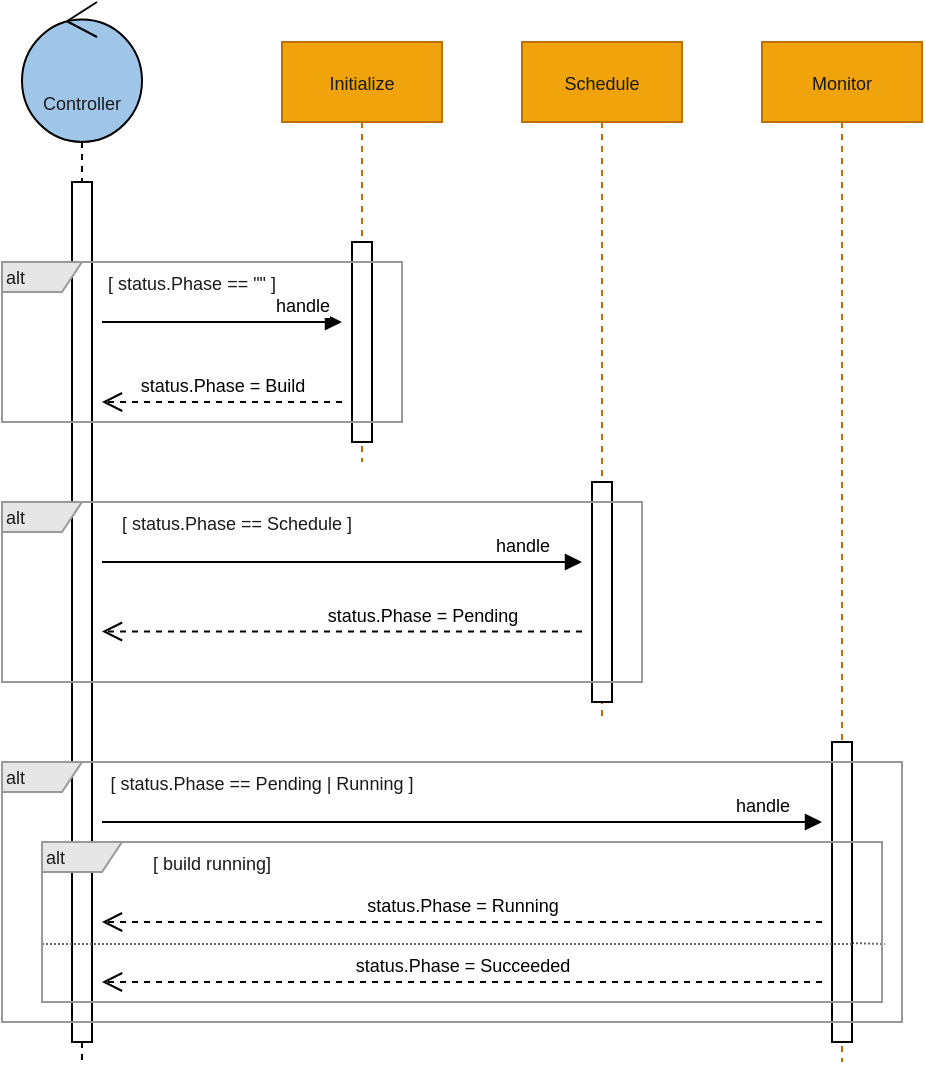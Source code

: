 <mxfile version="13.4.2" type="device"><diagram id="0Kwz7zGRW0z1vaULMuBK" name="Page-1"><mxGraphModel dx="951" dy="532" grid="1" gridSize="10" guides="1" tooltips="1" connect="1" arrows="1" fold="1" page="1" pageScale="1" pageWidth="850" pageHeight="1100" math="0" shadow="0"><root><mxCell id="0"/><mxCell id="1" parent="0"/><mxCell id="ENPpTKHMPu-JBWCp8yxi-1" value="&lt;font style=&quot;font-size: 9px&quot;&gt;Controller&lt;/font&gt;" style="shape=umlLifeline;participant=umlControl;perimeter=lifelinePerimeter;whiteSpace=wrap;html=1;container=1;collapsible=0;recursiveResize=0;verticalAlign=top;spacingTop=36;outlineConnect=0;fillColor=#9FC5E8;fontColor=#1A1A1A;size=70;" parent="1" vertex="1"><mxGeometry x="150" y="180" width="60" height="530" as="geometry"/></mxCell><mxCell id="ENPpTKHMPu-JBWCp8yxi-2" value="" style="html=1;points=[];perimeter=orthogonalPerimeter;fontColor=#1A1A1A;" parent="ENPpTKHMPu-JBWCp8yxi-1" vertex="1"><mxGeometry x="25" y="90" width="10" height="430" as="geometry"/></mxCell><mxCell id="ENPpTKHMPu-JBWCp8yxi-3" value="&lt;font style=&quot;font-size: 9px&quot;&gt;Initialize&lt;/font&gt;" style="shape=umlLifeline;perimeter=lifelinePerimeter;whiteSpace=wrap;html=1;container=1;collapsible=0;recursiveResize=0;outlineConnect=0;fillColor=#f0a30a;strokeColor=#BD7000;fontColor=#1A1A1A;" parent="1" vertex="1"><mxGeometry x="280" y="200" width="80" height="210" as="geometry"/></mxCell><mxCell id="ENPpTKHMPu-JBWCp8yxi-4" value="" style="html=1;points=[];perimeter=orthogonalPerimeter;fillColor=#ffffff;fontColor=#1A1A1A;" parent="ENPpTKHMPu-JBWCp8yxi-3" vertex="1"><mxGeometry x="35" y="100" width="10" height="100" as="geometry"/></mxCell><mxCell id="ENPpTKHMPu-JBWCp8yxi-6" value="&lt;font style=&quot;font-size: 9px&quot;&gt;Schedule&lt;/font&gt;" style="shape=umlLifeline;perimeter=lifelinePerimeter;whiteSpace=wrap;html=1;container=1;collapsible=0;recursiveResize=0;outlineConnect=0;fillColor=#f0a30a;strokeColor=#BD7000;fontColor=#1A1A1A;" parent="1" vertex="1"><mxGeometry x="400" y="200" width="80" height="340" as="geometry"/></mxCell><mxCell id="ENPpTKHMPu-JBWCp8yxi-7" value="" style="html=1;points=[];perimeter=orthogonalPerimeter;fillColor=#ffffff;fontColor=#1A1A1A;" parent="ENPpTKHMPu-JBWCp8yxi-6" vertex="1"><mxGeometry x="35" y="220" width="10" height="110" as="geometry"/></mxCell><mxCell id="ENPpTKHMPu-JBWCp8yxi-10" value="&lt;font style=&quot;font-size: 9px&quot;&gt;Monitor&lt;/font&gt;" style="shape=umlLifeline;perimeter=lifelinePerimeter;whiteSpace=wrap;html=1;container=1;collapsible=0;recursiveResize=0;outlineConnect=0;fillColor=#f0a30a;strokeColor=#BD7000;fontColor=#1A1A1A;" parent="1" vertex="1"><mxGeometry x="520" y="200" width="80" height="510" as="geometry"/></mxCell><mxCell id="ENPpTKHMPu-JBWCp8yxi-12" value="&lt;font style=&quot;font-size: 9px&quot;&gt;handle&lt;/font&gt;" style="html=1;verticalAlign=bottom;endArrow=block;" parent="1" edge="1"><mxGeometry x="0.667" width="80" relative="1" as="geometry"><mxPoint x="190" y="340" as="sourcePoint"/><mxPoint x="310" y="340" as="targetPoint"/><mxPoint as="offset"/></mxGeometry></mxCell><mxCell id="ENPpTKHMPu-JBWCp8yxi-13" value="&lt;font style=&quot;font-size: 9px&quot;&gt;status.Phase = Build&lt;/font&gt;" style="html=1;verticalAlign=bottom;endArrow=open;dashed=1;endSize=8;" parent="1" edge="1"><mxGeometry relative="1" as="geometry"><mxPoint x="310" y="380" as="sourcePoint"/><mxPoint x="190" y="380" as="targetPoint"/><mxPoint as="offset"/></mxGeometry></mxCell><mxCell id="ENPpTKHMPu-JBWCp8yxi-15" value="&lt;font style=&quot;font-size: 9px&quot;&gt;[ status.Phase == &quot;&quot; ]&lt;/font&gt;" style="text;html=1;strokeColor=none;fillColor=none;align=center;verticalAlign=middle;whiteSpace=wrap;rounded=0;fontColor=#1A1A1A;" parent="1" vertex="1"><mxGeometry x="190" y="310" width="90" height="20" as="geometry"/></mxCell><mxCell id="ENPpTKHMPu-JBWCp8yxi-16" value="&lt;font style=&quot;font-size: 9px&quot;&gt;handle&lt;/font&gt;" style="html=1;verticalAlign=bottom;endArrow=block;" parent="1" edge="1"><mxGeometry x="0.75" width="80" relative="1" as="geometry"><mxPoint x="190" y="460" as="sourcePoint"/><mxPoint x="430" y="460" as="targetPoint"/><Array as="points"><mxPoint x="330" y="460"/></Array><mxPoint as="offset"/></mxGeometry></mxCell><mxCell id="ENPpTKHMPu-JBWCp8yxi-17" value="&lt;font style=&quot;font-size: 9px&quot;&gt;status.Phase = Pending&lt;/font&gt;" style="html=1;verticalAlign=bottom;endArrow=open;dashed=1;endSize=8;" parent="1" edge="1"><mxGeometry x="-0.333" relative="1" as="geometry"><mxPoint x="430" y="494.75" as="sourcePoint"/><mxPoint x="190" y="494.75" as="targetPoint"/><mxPoint as="offset"/></mxGeometry></mxCell><mxCell id="ENPpTKHMPu-JBWCp8yxi-28" value="&lt;font style=&quot;font-size: 9px&quot;&gt;[ status.Phase == Schedule ]&lt;/font&gt;" style="text;html=1;strokeColor=none;fillColor=none;align=center;verticalAlign=middle;whiteSpace=wrap;rounded=0;fontColor=#1A1A1A;" parent="1" vertex="1"><mxGeometry x="195" y="430" width="125" height="20" as="geometry"/></mxCell><mxCell id="ENPpTKHMPu-JBWCp8yxi-31" value="&lt;font style=&quot;font-size: 9px&quot;&gt;[ build running]&lt;/font&gt;" style="text;html=1;strokeColor=none;fillColor=none;align=center;verticalAlign=middle;whiteSpace=wrap;rounded=0;fontColor=#1A1A1A;" parent="1" vertex="1"><mxGeometry x="195" y="600" width="100" height="20" as="geometry"/></mxCell><mxCell id="ENPpTKHMPu-JBWCp8yxi-47" value="&lt;font style=&quot;font-size: 9px&quot;&gt;handle&lt;/font&gt;" style="html=1;verticalAlign=bottom;endArrow=block;" parent="1" edge="1"><mxGeometry x="0.833" width="80" relative="1" as="geometry"><mxPoint x="190" y="590" as="sourcePoint"/><mxPoint x="550" y="590" as="targetPoint"/><mxPoint as="offset"/></mxGeometry></mxCell><mxCell id="ENPpTKHMPu-JBWCp8yxi-49" value="&lt;font style=&quot;font-size: 9px&quot;&gt;[ status.Phase == Pending | Running ]&lt;/font&gt;" style="text;html=1;strokeColor=none;fillColor=none;align=center;verticalAlign=middle;whiteSpace=wrap;rounded=0;fontColor=#1A1A1A;" parent="1" vertex="1"><mxGeometry x="190" y="560" width="160" height="20" as="geometry"/></mxCell><mxCell id="ENPpTKHMPu-JBWCp8yxi-50" value="&lt;font style=&quot;font-size: 9px&quot;&gt;status.Phase = Succeeded&lt;/font&gt;" style="html=1;verticalAlign=bottom;endArrow=open;dashed=1;endSize=8;" parent="1" edge="1"><mxGeometry relative="1" as="geometry"><mxPoint x="550" y="670" as="sourcePoint"/><mxPoint x="190" y="670" as="targetPoint"/><mxPoint as="offset"/></mxGeometry></mxCell><mxCell id="ENPpTKHMPu-JBWCp8yxi-53" value="" style="endArrow=none;dashed=1;html=1;dashPattern=1 1;strokeWidth=1;labelBackgroundColor=none;entryX=1.003;entryY=0.638;entryDx=0;entryDy=0;entryPerimeter=0;exitX=1;exitY=0.67;exitDx=0;exitDy=0;exitPerimeter=0;strokeColor=#666666;" parent="1" source="ENPpTKHMPu-JBWCp8yxi-11" target="ENPpTKHMPu-JBWCp8yxi-51" edge="1"><mxGeometry width="50" height="50" relative="1" as="geometry"><mxPoint x="500" y="610" as="sourcePoint"/><mxPoint x="550" y="560" as="targetPoint"/></mxGeometry></mxCell><mxCell id="ENPpTKHMPu-JBWCp8yxi-48" value="&lt;font style=&quot;font-size: 9px&quot;&gt;status.Phase = Running&lt;br&gt;&lt;/font&gt;" style="html=1;verticalAlign=bottom;endArrow=open;dashed=1;endSize=8;" parent="1" edge="1"><mxGeometry relative="1" as="geometry"><mxPoint x="550" y="640" as="sourcePoint"/><mxPoint x="190" y="640" as="targetPoint"/><mxPoint as="offset"/></mxGeometry></mxCell><mxCell id="ENPpTKHMPu-JBWCp8yxi-11" value="" style="html=1;points=[];perimeter=orthogonalPerimeter;fillColor=#ffffff;fontColor=#1A1A1A;" parent="1" vertex="1"><mxGeometry x="555" y="550" width="10" height="150" as="geometry"/></mxCell><mxCell id="HkSEN6_eQ_g982WYQpOu-1" value="" style="endArrow=none;dashed=1;html=1;dashPattern=1 1;strokeWidth=1;labelBackgroundColor=none;exitX=0;exitY=0.638;exitDx=0;exitDy=0;exitPerimeter=0;strokeColor=#666666;" edge="1" parent="1" source="ENPpTKHMPu-JBWCp8yxi-51"><mxGeometry width="50" height="50" relative="1" as="geometry"><mxPoint x="160" y="651.04" as="sourcePoint"/><mxPoint x="565" y="651" as="targetPoint"/></mxGeometry></mxCell><mxCell id="ENPpTKHMPu-JBWCp8yxi-51" value="&lt;div align=&quot;left&quot;&gt;&lt;font style=&quot;font-size: 9px&quot;&gt;alt&lt;/font&gt;&lt;/div&gt;" style="shape=umlFrame;whiteSpace=wrap;html=1;strokeColor=#999999;fontColor=#1A1A1A;width=40;height=15;fillColor=#E6E6E6;fontSize=9;labelBackgroundColor=none;swimlaneFillColor=none;align=left;" parent="1" vertex="1"><mxGeometry x="160" y="600" width="420" height="80" as="geometry"/></mxCell><mxCell id="ENPpTKHMPu-JBWCp8yxi-46" value="&lt;div align=&quot;left&quot;&gt;&lt;font style=&quot;font-size: 9px&quot;&gt;alt&lt;/font&gt;&lt;/div&gt;" style="shape=umlFrame;whiteSpace=wrap;html=1;strokeColor=#999999;fontColor=#1A1A1A;width=40;height=15;fillColor=#E6E6E6;fontSize=9;labelBackgroundColor=none;swimlaneFillColor=none;align=left;" parent="1" vertex="1"><mxGeometry x="140" y="560" width="450" height="130" as="geometry"/></mxCell><mxCell id="ENPpTKHMPu-JBWCp8yxi-27" value="&lt;div align=&quot;left&quot;&gt;&lt;font style=&quot;font-size: 9px&quot;&gt;alt&lt;/font&gt;&lt;/div&gt;" style="shape=umlFrame;whiteSpace=wrap;html=1;strokeColor=#999999;fontColor=#1A1A1A;width=40;height=15;fillColor=#E6E6E6;fontSize=9;labelBackgroundColor=none;swimlaneFillColor=none;align=left;" parent="1" vertex="1"><mxGeometry x="140" y="430" width="320" height="90" as="geometry"/></mxCell><mxCell id="ENPpTKHMPu-JBWCp8yxi-14" value="&lt;div align=&quot;left&quot;&gt;&lt;font style=&quot;font-size: 9px&quot;&gt;alt&lt;/font&gt;&lt;/div&gt;" style="shape=umlFrame;whiteSpace=wrap;html=1;strokeColor=#999999;fontColor=#1A1A1A;width=40;height=15;fillColor=#E6E6E6;fontSize=9;labelBackgroundColor=none;swimlaneFillColor=none;align=left;" parent="1" vertex="1"><mxGeometry x="140" y="310" width="200" height="80" as="geometry"/></mxCell></root></mxGraphModel></diagram></mxfile>
